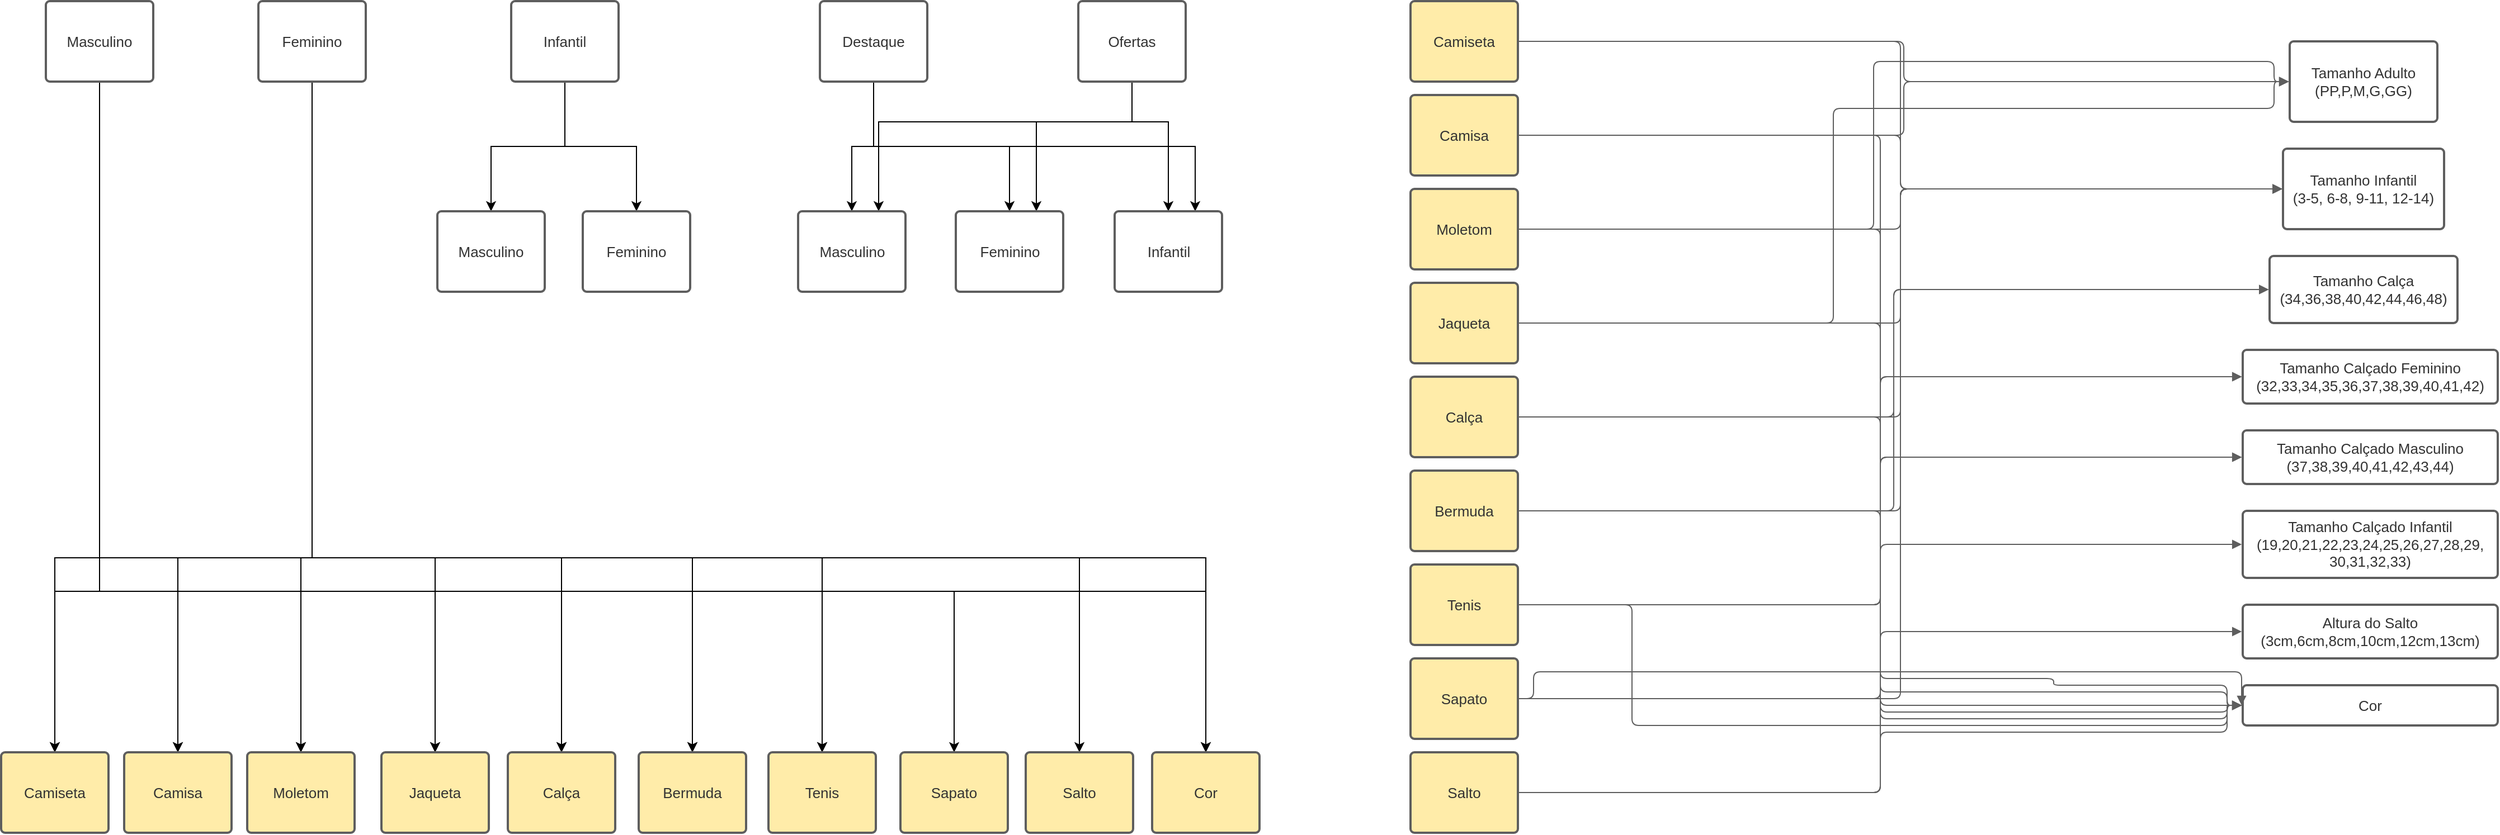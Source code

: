 <mxfile version="13.10.1" type="device"><diagram id="aPd0s0pbD-LEJpJH5wyQ" name="Page-1"><mxGraphModel dx="2031" dy="969" grid="1" gridSize="10" guides="1" tooltips="1" connect="1" arrows="1" fold="1" page="1" pageScale="1" pageWidth="1169" pageHeight="827" math="0" shadow="0"><root><mxCell id="0"/><mxCell id="1" parent="0"/><UserObject label="Camiseta" lucidchartObjectId="vnOOWRMAFHHv" id="ThAMvW3omCcOfewxrT6P-1"><mxCell style="html=1;overflow=block;whiteSpace=wrap;;whiteSpace=wrap;fontSize=13;fontColor=#333333;spacing=7;strokeColor=#5e5e5e;strokeOpacity=100;fillOpacity=100;rounded=1;absoluteArcSize=1;arcSize=7;fillColor=#ffeca9;strokeWidth=2;" parent="1" vertex="1" zOrder="6"><mxGeometry x="1280" y="42" width="96" height="72" as="geometry"/></mxCell></UserObject><UserObject label="Camisa" lucidchartObjectId="znOOj.I5nyaX" id="ThAMvW3omCcOfewxrT6P-2"><mxCell style="html=1;overflow=block;whiteSpace=wrap;;whiteSpace=wrap;fontSize=13;fontColor=#333333;spacing=7;strokeColor=#5e5e5e;strokeOpacity=100;fillOpacity=100;rounded=1;absoluteArcSize=1;arcSize=7;fillColor=#ffeca9;strokeWidth=2;" parent="1" vertex="1" zOrder="7"><mxGeometry x="1280" y="126" width="96" height="72" as="geometry"/></mxCell></UserObject><UserObject label="Moletom" lucidchartObjectId="CnOOUDaOn0yH" id="ThAMvW3omCcOfewxrT6P-3"><mxCell style="html=1;overflow=block;whiteSpace=wrap;;whiteSpace=wrap;fontSize=13;fontColor=#333333;spacing=7;strokeColor=#5e5e5e;strokeOpacity=100;fillOpacity=100;rounded=1;absoluteArcSize=1;arcSize=7;fillColor=#ffeca9;strokeWidth=2;" parent="1" vertex="1" zOrder="8"><mxGeometry x="1280" y="210" width="96" height="72" as="geometry"/></mxCell></UserObject><UserObject label="Jaqueta" lucidchartObjectId="FnOOk~KNm5R-" id="ThAMvW3omCcOfewxrT6P-4"><mxCell style="html=1;overflow=block;whiteSpace=wrap;;whiteSpace=wrap;fontSize=13;fontColor=#333333;spacing=7;strokeColor=#5e5e5e;strokeOpacity=100;fillOpacity=100;rounded=1;absoluteArcSize=1;arcSize=7;fillColor=#ffeca9;strokeWidth=2;" parent="1" vertex="1" zOrder="9"><mxGeometry x="1280" y="294" width="96" height="72" as="geometry"/></mxCell></UserObject><UserObject label="Calça" lucidchartObjectId="PnOO2V_J0vjV" id="ThAMvW3omCcOfewxrT6P-5"><mxCell style="html=1;overflow=block;whiteSpace=wrap;;whiteSpace=wrap;fontSize=13;fontColor=#333333;spacing=7;strokeColor=#5e5e5e;strokeOpacity=100;fillOpacity=100;rounded=1;absoluteArcSize=1;arcSize=7;fillColor=#ffeca9;strokeWidth=2;" parent="1" vertex="1" zOrder="10"><mxGeometry x="1280" y="378" width="96" height="72" as="geometry"/></mxCell></UserObject><UserObject label="Bermuda" lucidchartObjectId="GoOOrgoa3xPB" id="ThAMvW3omCcOfewxrT6P-6"><mxCell style="html=1;overflow=block;whiteSpace=wrap;;whiteSpace=wrap;fontSize=13;fontColor=#333333;spacing=7;strokeColor=#5e5e5e;strokeOpacity=100;fillOpacity=100;rounded=1;absoluteArcSize=1;arcSize=7;fillColor=#ffeca9;strokeWidth=2;" parent="1" vertex="1" zOrder="11"><mxGeometry x="1280" y="462" width="96" height="72" as="geometry"/></mxCell></UserObject><UserObject label="Tenis" lucidchartObjectId="PoOO1QkT9Q5j" id="ThAMvW3omCcOfewxrT6P-7"><mxCell style="html=1;overflow=block;whiteSpace=wrap;;whiteSpace=wrap;fontSize=13;fontColor=#333333;spacing=7;strokeColor=#5e5e5e;strokeOpacity=100;fillOpacity=100;rounded=1;absoluteArcSize=1;arcSize=7;fillColor=#ffeca9;strokeWidth=2;" parent="1" vertex="1" zOrder="12"><mxGeometry x="1280" y="546" width="96" height="72" as="geometry"/></mxCell></UserObject><UserObject label="Sapato" lucidchartObjectId="rpOOF~5T9Qzr" id="ThAMvW3omCcOfewxrT6P-8"><mxCell style="html=1;overflow=block;whiteSpace=wrap;;whiteSpace=wrap;fontSize=13;fontColor=#333333;spacing=7;strokeColor=#5e5e5e;strokeOpacity=100;fillOpacity=100;rounded=1;absoluteArcSize=1;arcSize=7;fillColor=#ffeca9;strokeWidth=2;" parent="1" vertex="1" zOrder="13"><mxGeometry x="1280" y="630" width="96" height="72" as="geometry"/></mxCell></UserObject><UserObject label="Salto" lucidchartObjectId="FpOOz6NBJRVM" id="ThAMvW3omCcOfewxrT6P-9"><mxCell style="html=1;overflow=block;whiteSpace=wrap;;whiteSpace=wrap;fontSize=13;fontColor=#333333;spacing=7;strokeColor=#5e5e5e;strokeOpacity=100;fillOpacity=100;rounded=1;absoluteArcSize=1;arcSize=7;fillColor=#ffeca9;strokeWidth=2;" parent="1" vertex="1" zOrder="14"><mxGeometry x="1280" y="714" width="96" height="72" as="geometry"/></mxCell></UserObject><UserObject label="Tamanho Adulto (PP,P,M,G,GG)" lucidchartObjectId="WEOOyjZ729Io" id="ThAMvW3omCcOfewxrT6P-10"><mxCell style="html=1;overflow=block;whiteSpace=wrap;;whiteSpace=wrap;fontSize=13;fontColor=#333333;spacing=7;strokeColor=#5e5e5e;strokeOpacity=100;rounded=1;absoluteArcSize=1;arcSize=7;strokeWidth=2;" parent="1" vertex="1" zOrder="15"><mxGeometry x="2066" y="78" width="132" height="72" as="geometry"/></mxCell></UserObject><UserObject label="Tamanho Infantil&#10;(3-5, 6-8, 9-11, 12-14)" lucidchartObjectId="tIOOwlIJLDnt" id="ThAMvW3omCcOfewxrT6P-11"><mxCell style="html=1;overflow=block;whiteSpace=wrap;;whiteSpace=wrap;fontSize=13;fontColor=#333333;spacing=7;strokeColor=#5e5e5e;strokeOpacity=100;rounded=1;absoluteArcSize=1;arcSize=7;strokeWidth=2;" parent="1" vertex="1" zOrder="17"><mxGeometry x="2060" y="174" width="144" height="72" as="geometry"/></mxCell></UserObject><UserObject label="Tamanho Calça (34,36,38,40,42,44,46,48)" lucidchartObjectId="-NOOK~kqY9mr" id="ThAMvW3omCcOfewxrT6P-12"><mxCell style="html=1;overflow=block;whiteSpace=wrap;;whiteSpace=wrap;fontSize=13;fontColor=#333333;spacing=7;strokeColor=#5e5e5e;strokeOpacity=100;rounded=1;absoluteArcSize=1;arcSize=7;strokeWidth=2;" parent="1" vertex="1" zOrder="18"><mxGeometry x="2048" y="270" width="168" height="60" as="geometry"/></mxCell></UserObject><UserObject label="Tamanho Calçado Feminino&#10;(32,33,34,35,36,37,38,39,40,41,42)" lucidchartObjectId="~ROOpGPLMFbb" id="ThAMvW3omCcOfewxrT6P-13"><mxCell style="html=1;overflow=block;whiteSpace=wrap;;whiteSpace=wrap;fontSize=13;fontColor=#333333;spacing=7;strokeColor=#5e5e5e;strokeOpacity=100;rounded=1;absoluteArcSize=1;arcSize=7;strokeWidth=2;" parent="1" vertex="1" zOrder="20"><mxGeometry x="2024" y="354" width="228" height="48" as="geometry"/></mxCell></UserObject><UserObject label="Tamanho Calçado Masculino&#10;(37,38,39,40,41,42,43,44)" lucidchartObjectId="bTOOTwWrP6R4" id="ThAMvW3omCcOfewxrT6P-14"><mxCell style="html=1;overflow=block;whiteSpace=wrap;;whiteSpace=wrap;fontSize=13;fontColor=#333333;spacing=7;strokeColor=#5e5e5e;strokeOpacity=100;rounded=1;absoluteArcSize=1;arcSize=7;strokeWidth=2;" parent="1" vertex="1" zOrder="21"><mxGeometry x="2024" y="426" width="228" height="48" as="geometry"/></mxCell></UserObject><UserObject label="Tamanho Calçado Infantil&#10;(19,20,21,22,23,24,25,26,27,28,29,&#10;30,31,32,33)" lucidchartObjectId="IXOOFa3FJ5wd" id="ThAMvW3omCcOfewxrT6P-15"><mxCell style="html=1;overflow=block;whiteSpace=wrap;;whiteSpace=wrap;fontSize=13;fontColor=#333333;spacing=7;strokeColor=#5e5e5e;strokeOpacity=100;rounded=1;absoluteArcSize=1;arcSize=7;strokeWidth=2;" parent="1" vertex="1" zOrder="22"><mxGeometry x="2024" y="498" width="228" height="60" as="geometry"/></mxCell></UserObject><UserObject label="Altura do Salto&#10;(3cm,6cm,8cm,10cm,12cm,13cm)" lucidchartObjectId="g1OOXADljtiI" id="ThAMvW3omCcOfewxrT6P-16"><mxCell style="html=1;overflow=block;whiteSpace=wrap;;whiteSpace=wrap;fontSize=13;fontColor=#333333;spacing=7;strokeColor=#5e5e5e;strokeOpacity=100;rounded=1;absoluteArcSize=1;arcSize=7;strokeWidth=2;" parent="1" vertex="1" zOrder="23"><mxGeometry x="2024" y="582" width="228" height="48" as="geometry"/></mxCell></UserObject><UserObject label="Cor" lucidchartObjectId="v4OOZXLnPX3z" id="ThAMvW3omCcOfewxrT6P-17"><mxCell style="html=1;overflow=block;whiteSpace=wrap;;whiteSpace=wrap;fontSize=13;fontColor=#333333;spacing=7;strokeColor=#5e5e5e;strokeOpacity=100;rounded=1;absoluteArcSize=1;arcSize=7;strokeWidth=2;" parent="1" vertex="1" zOrder="25"><mxGeometry x="2024" y="654" width="228" height="36" as="geometry"/></mxCell></UserObject><UserObject label="" lucidchartObjectId="N5OOvyEv0bcO" id="ThAMvW3omCcOfewxrT6P-18"><mxCell style="html=1;jettySize=18;whiteSpace=wrap;fontSize=11;strokeColor=#5E5E5E;rounded=1;arcSize=12;edgeStyle=orthogonalEdgeStyle;startArrow=none;;endArrow=block;endFill=1;;exitX=1.009;exitY=0.5;exitPerimeter=0;entryX=-0.007;entryY=0.5;entryPerimeter=0;" parent="1" source="ThAMvW3omCcOfewxrT6P-1" target="ThAMvW3omCcOfewxrT6P-10" edge="1"><mxGeometry width="100" height="100" relative="1" as="geometry"><Array as="points"/></mxGeometry></mxCell></UserObject><UserObject label="" lucidchartObjectId="T5OO.whwncGO" id="ThAMvW3omCcOfewxrT6P-19"><mxCell style="html=1;jettySize=18;whiteSpace=wrap;fontSize=11;strokeColor=#5E5E5E;rounded=1;arcSize=12;edgeStyle=orthogonalEdgeStyle;startArrow=none;;endArrow=block;endFill=1;;exitX=1.009;exitY=0.5;exitPerimeter=0;entryX=-0.007;entryY=0.5;entryPerimeter=0;" parent="1" source="ThAMvW3omCcOfewxrT6P-2" target="ThAMvW3omCcOfewxrT6P-10" edge="1"><mxGeometry width="100" height="100" relative="1" as="geometry"><Array as="points"/></mxGeometry></mxCell></UserObject><UserObject label="" lucidchartObjectId="Y5OOFBO9u9ka" id="ThAMvW3omCcOfewxrT6P-20"><mxCell style="html=1;jettySize=18;whiteSpace=wrap;fontSize=11;strokeColor=#5E5E5E;rounded=1;arcSize=12;edgeStyle=orthogonalEdgeStyle;startArrow=none;;endArrow=block;endFill=1;;exitX=1.009;exitY=0.5;exitPerimeter=0;entryX=-0.007;entryY=0.5;entryPerimeter=0;" parent="1" source="ThAMvW3omCcOfewxrT6P-3" target="ThAMvW3omCcOfewxrT6P-10" edge="1"><mxGeometry width="100" height="100" relative="1" as="geometry"><Array as="points"><mxPoint x="1694" y="246"/><mxPoint x="1694" y="96"/><mxPoint x="2052" y="96"/><mxPoint x="2052" y="114"/></Array></mxGeometry></mxCell></UserObject><UserObject label="" lucidchartObjectId="95OOk6ogrxSK" id="ThAMvW3omCcOfewxrT6P-21"><mxCell style="html=1;jettySize=18;whiteSpace=wrap;fontSize=11;strokeColor=#5E5E5E;rounded=1;arcSize=12;edgeStyle=orthogonalEdgeStyle;startArrow=none;;endArrow=block;endFill=1;;exitX=1.009;exitY=0.5;exitPerimeter=0;entryX=-0.007;entryY=0.5;entryPerimeter=0;" parent="1" source="ThAMvW3omCcOfewxrT6P-4" target="ThAMvW3omCcOfewxrT6P-10" edge="1"><mxGeometry width="100" height="100" relative="1" as="geometry"><Array as="points"><mxPoint x="1658" y="330"/><mxPoint x="1658" y="138"/><mxPoint x="2052" y="138"/><mxPoint x="2052" y="114"/></Array></mxGeometry></mxCell></UserObject><UserObject label="" lucidchartObjectId="A6OOe9CPP8~3" id="ThAMvW3omCcOfewxrT6P-22"><mxCell style="html=1;jettySize=18;whiteSpace=wrap;fontSize=11;strokeColor=#5E5E5E;rounded=1;arcSize=12;edgeStyle=orthogonalEdgeStyle;startArrow=none;;endArrow=block;endFill=1;;exitX=1.009;exitY=0.5;exitPerimeter=0;entryX=-0.006;entryY=0.5;entryPerimeter=0;" parent="1" source="ThAMvW3omCcOfewxrT6P-1" target="ThAMvW3omCcOfewxrT6P-11" edge="1"><mxGeometry width="100" height="100" relative="1" as="geometry"><Array as="points"/></mxGeometry></mxCell></UserObject><UserObject label="" lucidchartObjectId="D6OO_W_BnP7X" id="ThAMvW3omCcOfewxrT6P-23"><mxCell style="html=1;jettySize=18;whiteSpace=wrap;fontSize=11;strokeColor=#5E5E5E;rounded=1;arcSize=12;edgeStyle=orthogonalEdgeStyle;startArrow=none;;endArrow=block;endFill=1;;exitX=1.009;exitY=0.5;exitPerimeter=0;entryX=-0.006;entryY=0.5;entryPerimeter=0;" parent="1" source="ThAMvW3omCcOfewxrT6P-2" target="ThAMvW3omCcOfewxrT6P-11" edge="1"><mxGeometry width="100" height="100" relative="1" as="geometry"><Array as="points"/></mxGeometry></mxCell></UserObject><UserObject label="" lucidchartObjectId="I6OOX-DZM5it" id="ThAMvW3omCcOfewxrT6P-24"><mxCell style="html=1;jettySize=18;whiteSpace=wrap;fontSize=11;strokeColor=#5E5E5E;rounded=1;arcSize=12;edgeStyle=orthogonalEdgeStyle;startArrow=none;;endArrow=block;endFill=1;;exitX=1.009;exitY=0.5;exitPerimeter=0;entryX=-0.006;entryY=0.5;entryPerimeter=0;" parent="1" source="ThAMvW3omCcOfewxrT6P-3" target="ThAMvW3omCcOfewxrT6P-11" edge="1"><mxGeometry width="100" height="100" relative="1" as="geometry"><Array as="points"/></mxGeometry></mxCell></UserObject><UserObject label="" lucidchartObjectId="M6OOnuoNTnMI" id="ThAMvW3omCcOfewxrT6P-25"><mxCell style="html=1;jettySize=18;whiteSpace=wrap;fontSize=11;strokeColor=#5E5E5E;rounded=1;arcSize=12;edgeStyle=orthogonalEdgeStyle;startArrow=none;;endArrow=block;endFill=1;;exitX=1.009;exitY=0.5;exitPerimeter=0;entryX=-0.006;entryY=0.5;entryPerimeter=0;" parent="1" source="ThAMvW3omCcOfewxrT6P-4" target="ThAMvW3omCcOfewxrT6P-11" edge="1"><mxGeometry width="100" height="100" relative="1" as="geometry"><Array as="points"/></mxGeometry></mxCell></UserObject><UserObject label="" lucidchartObjectId="26OOjp0FjNqs" id="ThAMvW3omCcOfewxrT6P-26"><mxCell style="html=1;jettySize=18;whiteSpace=wrap;fontSize=11;strokeColor=#5E5E5E;rounded=1;arcSize=12;edgeStyle=orthogonalEdgeStyle;startArrow=none;;endArrow=block;endFill=1;;exitX=1.009;exitY=0.5;exitPerimeter=0;entryX=-0.005;entryY=0.5;entryPerimeter=0;" parent="1" source="ThAMvW3omCcOfewxrT6P-5" target="ThAMvW3omCcOfewxrT6P-12" edge="1"><mxGeometry width="100" height="100" relative="1" as="geometry"><Array as="points"/></mxGeometry></mxCell></UserObject><UserObject label="" lucidchartObjectId="96OODOSRsvCA" id="ThAMvW3omCcOfewxrT6P-27"><mxCell style="html=1;jettySize=18;whiteSpace=wrap;fontSize=11;strokeColor=#5E5E5E;rounded=1;arcSize=12;edgeStyle=orthogonalEdgeStyle;startArrow=none;;endArrow=block;endFill=1;;exitX=1.009;exitY=0.5;exitPerimeter=0;entryX=-0.006;entryY=0.5;entryPerimeter=0;" parent="1" source="ThAMvW3omCcOfewxrT6P-5" target="ThAMvW3omCcOfewxrT6P-11" edge="1"><mxGeometry width="100" height="100" relative="1" as="geometry"><Array as="points"/></mxGeometry></mxCell></UserObject><UserObject label="" lucidchartObjectId="V8OOXIOOtXbl" id="ThAMvW3omCcOfewxrT6P-28"><mxCell style="html=1;jettySize=18;whiteSpace=wrap;fontSize=11;strokeColor=#5E5E5E;rounded=1;arcSize=12;edgeStyle=orthogonalEdgeStyle;startArrow=none;;endArrow=block;endFill=1;;exitX=1.009;exitY=0.5;exitPerimeter=0;entryX=-0.005;entryY=0.5;entryPerimeter=0;" parent="1" source="ThAMvW3omCcOfewxrT6P-6" target="ThAMvW3omCcOfewxrT6P-12" edge="1"><mxGeometry width="100" height="100" relative="1" as="geometry"><Array as="points"/></mxGeometry></mxCell></UserObject><UserObject label="" lucidchartObjectId="Z8OO52cIJqD." id="ThAMvW3omCcOfewxrT6P-29"><mxCell style="html=1;jettySize=18;whiteSpace=wrap;fontSize=11;strokeColor=#5E5E5E;rounded=1;arcSize=12;edgeStyle=orthogonalEdgeStyle;startArrow=none;;endArrow=block;endFill=1;;exitX=1.009;exitY=0.5;exitPerimeter=0;entryX=-0.006;entryY=0.5;entryPerimeter=0;" parent="1" source="ThAMvW3omCcOfewxrT6P-6" target="ThAMvW3omCcOfewxrT6P-11" edge="1"><mxGeometry width="100" height="100" relative="1" as="geometry"><Array as="points"/></mxGeometry></mxCell></UserObject><UserObject label="" lucidchartObjectId="~8OOHHRdXkHA" id="ThAMvW3omCcOfewxrT6P-30"><mxCell style="html=1;jettySize=18;whiteSpace=wrap;fontSize=11;strokeColor=#5E5E5E;rounded=1;arcSize=12;edgeStyle=orthogonalEdgeStyle;startArrow=none;;endArrow=block;endFill=1;;exitX=1.009;exitY=0.5;exitPerimeter=0;entryX=-0.004;entryY=0.5;entryPerimeter=0;" parent="1" source="ThAMvW3omCcOfewxrT6P-7" target="ThAMvW3omCcOfewxrT6P-13" edge="1"><mxGeometry width="100" height="100" relative="1" as="geometry"><Array as="points"/></mxGeometry></mxCell></UserObject><UserObject label="" lucidchartObjectId="c9OOffVB0R~5" id="ThAMvW3omCcOfewxrT6P-31"><mxCell style="html=1;jettySize=18;whiteSpace=wrap;fontSize=11;strokeColor=#5E5E5E;rounded=1;arcSize=12;edgeStyle=orthogonalEdgeStyle;startArrow=none;;endArrow=block;endFill=1;;exitX=1.009;exitY=0.5;exitPerimeter=0;entryX=-0.004;entryY=0.5;entryPerimeter=0;" parent="1" source="ThAMvW3omCcOfewxrT6P-7" target="ThAMvW3omCcOfewxrT6P-14" edge="1"><mxGeometry width="100" height="100" relative="1" as="geometry"><Array as="points"/></mxGeometry></mxCell></UserObject><UserObject label="" lucidchartObjectId="89OOWIkfb0pI" id="ThAMvW3omCcOfewxrT6P-32"><mxCell style="html=1;jettySize=18;whiteSpace=wrap;fontSize=11;strokeColor=#5E5E5E;rounded=1;arcSize=12;edgeStyle=orthogonalEdgeStyle;startArrow=none;;endArrow=block;endFill=1;;exitX=1.009;exitY=0.5;exitPerimeter=0;entryX=-0.004;entryY=0.5;entryPerimeter=0;" parent="1" source="ThAMvW3omCcOfewxrT6P-7" target="ThAMvW3omCcOfewxrT6P-15" edge="1"><mxGeometry width="100" height="100" relative="1" as="geometry"><Array as="points"/></mxGeometry></mxCell></UserObject><UserObject label="" lucidchartObjectId="U-OORZkqVns1" id="ThAMvW3omCcOfewxrT6P-33"><mxCell style="html=1;jettySize=18;whiteSpace=wrap;fontSize=11;strokeColor=#5E5E5E;rounded=1;arcSize=12;edgeStyle=orthogonalEdgeStyle;startArrow=none;;endArrow=block;endFill=1;;exitX=1.009;exitY=0.5;exitPerimeter=0;entryX=-0.004;entryY=0.5;entryPerimeter=0;" parent="1" source="ThAMvW3omCcOfewxrT6P-8" target="ThAMvW3omCcOfewxrT6P-14" edge="1"><mxGeometry width="100" height="100" relative="1" as="geometry"><Array as="points"/></mxGeometry></mxCell></UserObject><UserObject label="" lucidchartObjectId="3-OOUxzR~Cob" id="ThAMvW3omCcOfewxrT6P-34"><mxCell style="html=1;jettySize=18;whiteSpace=wrap;fontSize=11;strokeColor=#5E5E5E;rounded=1;arcSize=12;edgeStyle=orthogonalEdgeStyle;startArrow=none;;endArrow=block;endFill=1;;exitX=1.009;exitY=0.5;exitPerimeter=0;entryX=-0.006;entryY=0.5;entryPerimeter=0;" parent="1" source="ThAMvW3omCcOfewxrT6P-8" target="ThAMvW3omCcOfewxrT6P-11" edge="1"><mxGeometry width="100" height="100" relative="1" as="geometry"><Array as="points"/></mxGeometry></mxCell></UserObject><UserObject label="" lucidchartObjectId="g_OORfMof~o_" id="ThAMvW3omCcOfewxrT6P-35"><mxCell style="html=1;jettySize=18;whiteSpace=wrap;fontSize=11;strokeColor=#5E5E5E;rounded=1;arcSize=12;edgeStyle=orthogonalEdgeStyle;startArrow=none;;endArrow=block;endFill=1;;exitX=1.009;exitY=0.5;exitPerimeter=0;entryX=-0.004;entryY=0.5;entryPerimeter=0;" parent="1" source="ThAMvW3omCcOfewxrT6P-9" target="ThAMvW3omCcOfewxrT6P-16" edge="1"><mxGeometry width="100" height="100" relative="1" as="geometry"><Array as="points"/></mxGeometry></mxCell></UserObject><UserObject label="" lucidchartObjectId="m_OOOoQX~2mu" id="ThAMvW3omCcOfewxrT6P-36"><mxCell style="html=1;jettySize=18;whiteSpace=wrap;fontSize=11;strokeColor=#5E5E5E;rounded=1;arcSize=12;edgeStyle=orthogonalEdgeStyle;startArrow=none;;endArrow=block;endFill=1;;exitX=1.009;exitY=0.5;exitPerimeter=0;entryX=-0.004;entryY=0.5;entryPerimeter=0;" parent="1" source="ThAMvW3omCcOfewxrT6P-9" target="ThAMvW3omCcOfewxrT6P-13" edge="1"><mxGeometry width="100" height="100" relative="1" as="geometry"><Array as="points"/></mxGeometry></mxCell></UserObject><UserObject label="" lucidchartObjectId="x_OOO1QnkUkK" id="ThAMvW3omCcOfewxrT6P-37"><mxCell style="html=1;jettySize=18;whiteSpace=wrap;fontSize=11;strokeColor=#5E5E5E;rounded=1;arcSize=12;edgeStyle=orthogonalEdgeStyle;startArrow=none;;endArrow=block;endFill=1;;exitX=1.009;exitY=0.5;exitPerimeter=0;entryX=-0.004;entryY=0.5;entryPerimeter=0;" parent="1" source="ThAMvW3omCcOfewxrT6P-2" target="ThAMvW3omCcOfewxrT6P-17" edge="1"><mxGeometry width="100" height="100" relative="1" as="geometry"><Array as="points"><mxPoint x="1700" y="162"/><mxPoint x="1700" y="678"/><mxPoint x="2010" y="678"/><mxPoint x="2010" y="672"/></Array></mxGeometry></mxCell></UserObject><UserObject label="" lucidchartObjectId="B_OO2Cc1P6k~" id="ThAMvW3omCcOfewxrT6P-38"><mxCell style="html=1;jettySize=18;whiteSpace=wrap;fontSize=11;strokeColor=#5E5E5E;rounded=1;arcSize=12;edgeStyle=orthogonalEdgeStyle;startArrow=none;;endArrow=block;endFill=1;;exitX=1.009;exitY=0.5;exitPerimeter=0;entryX=-0.004;entryY=0.5;entryPerimeter=0;" parent="1" source="ThAMvW3omCcOfewxrT6P-3" target="ThAMvW3omCcOfewxrT6P-17" edge="1"><mxGeometry width="100" height="100" relative="1" as="geometry"><Array as="points"/></mxGeometry></mxCell></UserObject><UserObject label="" lucidchartObjectId="F_OOXEv5QQFN" id="ThAMvW3omCcOfewxrT6P-39"><mxCell style="html=1;jettySize=18;whiteSpace=wrap;fontSize=11;strokeColor=#5E5E5E;rounded=1;arcSize=12;edgeStyle=orthogonalEdgeStyle;startArrow=none;;endArrow=block;endFill=1;;exitX=1.009;exitY=0.5;exitPerimeter=0;entryX=-0.004;entryY=0.5;entryPerimeter=0;" parent="1" source="ThAMvW3omCcOfewxrT6P-4" target="ThAMvW3omCcOfewxrT6P-17" edge="1"><mxGeometry width="100" height="100" relative="1" as="geometry"><Array as="points"><mxPoint x="1700" y="330"/><mxPoint x="1700" y="660"/><mxPoint x="2010" y="660"/><mxPoint x="2010" y="672"/></Array></mxGeometry></mxCell></UserObject><UserObject label="" lucidchartObjectId="I_OO3w.zLojY" id="ThAMvW3omCcOfewxrT6P-40"><mxCell style="html=1;jettySize=18;whiteSpace=wrap;fontSize=11;strokeColor=#5E5E5E;rounded=1;arcSize=12;edgeStyle=orthogonalEdgeStyle;startArrow=none;;endArrow=block;endFill=1;;exitX=1.009;exitY=0.5;exitPerimeter=0;entryX=-0.004;entryY=0.5;entryPerimeter=0;" parent="1" source="ThAMvW3omCcOfewxrT6P-5" target="ThAMvW3omCcOfewxrT6P-17" edge="1"><mxGeometry width="100" height="100" relative="1" as="geometry"><Array as="points"><mxPoint x="1700" y="414"/><mxPoint x="1700" y="648"/><mxPoint x="1855" y="648"/><mxPoint x="1855" y="654"/><mxPoint x="2010" y="654"/><mxPoint x="2010" y="672"/></Array></mxGeometry></mxCell></UserObject><UserObject label="" lucidchartObjectId="M_OOwxw0cEQr" id="ThAMvW3omCcOfewxrT6P-41"><mxCell style="html=1;jettySize=18;whiteSpace=wrap;fontSize=11;strokeColor=#5E5E5E;rounded=1;arcSize=12;edgeStyle=orthogonalEdgeStyle;startArrow=none;;endArrow=block;endFill=1;;exitX=1.009;exitY=0.5;exitPerimeter=0;entryX=-0.004;entryY=0.5;entryPerimeter=0;" parent="1" source="ThAMvW3omCcOfewxrT6P-6" target="ThAMvW3omCcOfewxrT6P-17" edge="1"><mxGeometry width="100" height="100" relative="1" as="geometry"><Array as="points"><mxPoint x="1700" y="498"/><mxPoint x="1700" y="684"/><mxPoint x="2010" y="684"/><mxPoint x="2010" y="672"/></Array></mxGeometry></mxCell></UserObject><UserObject label="" lucidchartObjectId="P_OOlagMI6hh" id="ThAMvW3omCcOfewxrT6P-42"><mxCell style="html=1;jettySize=18;whiteSpace=wrap;fontSize=11;strokeColor=#5E5E5E;rounded=1;arcSize=12;edgeStyle=orthogonalEdgeStyle;startArrow=none;;endArrow=block;endFill=1;;exitX=1.009;exitY=0.5;exitPerimeter=0;entryX=-0.004;entryY=0.5;entryPerimeter=0;" parent="1" source="ThAMvW3omCcOfewxrT6P-7" target="ThAMvW3omCcOfewxrT6P-17" edge="1"><mxGeometry width="100" height="100" relative="1" as="geometry"><Array as="points"><mxPoint x="1478" y="582"/><mxPoint x="1478" y="690"/><mxPoint x="2010" y="690"/><mxPoint x="2010" y="672"/></Array></mxGeometry></mxCell></UserObject><UserObject label="" lucidchartObjectId="X_OOAMFADUBS" id="ThAMvW3omCcOfewxrT6P-43"><mxCell style="html=1;jettySize=18;whiteSpace=wrap;fontSize=11;strokeColor=#5E5E5E;rounded=1;arcSize=12;edgeStyle=orthogonalEdgeStyle;startArrow=none;;endArrow=block;endFill=1;;exitX=1.009;exitY=0.5;exitPerimeter=0;" parent="1" source="ThAMvW3omCcOfewxrT6P-8" edge="1"><mxGeometry width="100" height="100" relative="1" as="geometry"><Array as="points"><mxPoint x="1390" y="666"/><mxPoint x="1390" y="642"/><mxPoint x="2023" y="642"/></Array><mxPoint x="2023" y="672" as="targetPoint"/></mxGeometry></mxCell></UserObject><UserObject label="" lucidchartObjectId="6_OOd8e~2OGM" id="ThAMvW3omCcOfewxrT6P-44"><mxCell style="html=1;jettySize=18;whiteSpace=wrap;fontSize=11;strokeColor=#5E5E5E;rounded=1;arcSize=12;edgeStyle=orthogonalEdgeStyle;startArrow=none;;endArrow=block;endFill=1;;exitX=1.009;exitY=0.5;exitPerimeter=0;entryX=-0.004;entryY=0.5;entryPerimeter=0;" parent="1" source="ThAMvW3omCcOfewxrT6P-9" target="ThAMvW3omCcOfewxrT6P-17" edge="1"><mxGeometry width="100" height="100" relative="1" as="geometry"><Array as="points"><mxPoint x="1700" y="750"/><mxPoint x="1700" y="696"/><mxPoint x="2010" y="696"/><mxPoint x="2010" y="672"/></Array></mxGeometry></mxCell></UserObject><mxCell id="ThAMvW3omCcOfewxrT6P-93" style="edgeStyle=orthogonalEdgeStyle;rounded=0;orthogonalLoop=1;jettySize=auto;html=1;exitX=0.5;exitY=1;exitDx=0;exitDy=0;entryX=0.5;entryY=0;entryDx=0;entryDy=0;" parent="1" source="ThAMvW3omCcOfewxrT6P-45" target="ThAMvW3omCcOfewxrT6P-51" edge="1"><mxGeometry relative="1" as="geometry"><Array as="points"><mxPoint x="108" y="570"/><mxPoint x="178" y="570"/></Array></mxGeometry></mxCell><mxCell id="ThAMvW3omCcOfewxrT6P-94" style="edgeStyle=orthogonalEdgeStyle;rounded=0;orthogonalLoop=1;jettySize=auto;html=1;exitX=0.5;exitY=1;exitDx=0;exitDy=0;entryX=0.5;entryY=0;entryDx=0;entryDy=0;" parent="1" source="ThAMvW3omCcOfewxrT6P-45" target="ThAMvW3omCcOfewxrT6P-52" edge="1"><mxGeometry relative="1" as="geometry"><Array as="points"><mxPoint x="108" y="570"/><mxPoint x="288" y="570"/></Array></mxGeometry></mxCell><mxCell id="ThAMvW3omCcOfewxrT6P-95" style="edgeStyle=orthogonalEdgeStyle;rounded=0;orthogonalLoop=1;jettySize=auto;html=1;exitX=0.5;exitY=1;exitDx=0;exitDy=0;entryX=0.5;entryY=0;entryDx=0;entryDy=0;" parent="1" source="ThAMvW3omCcOfewxrT6P-45" target="ThAMvW3omCcOfewxrT6P-53" edge="1"><mxGeometry relative="1" as="geometry"><Array as="points"><mxPoint x="108" y="570"/><mxPoint x="408" y="570"/></Array></mxGeometry></mxCell><mxCell id="ThAMvW3omCcOfewxrT6P-96" style="edgeStyle=orthogonalEdgeStyle;rounded=0;orthogonalLoop=1;jettySize=auto;html=1;exitX=0.5;exitY=1;exitDx=0;exitDy=0;entryX=0.5;entryY=0;entryDx=0;entryDy=0;" parent="1" source="ThAMvW3omCcOfewxrT6P-45" target="ThAMvW3omCcOfewxrT6P-54" edge="1"><mxGeometry relative="1" as="geometry"><Array as="points"><mxPoint x="108" y="570"/><mxPoint x="521" y="570"/></Array></mxGeometry></mxCell><mxCell id="ThAMvW3omCcOfewxrT6P-97" style="edgeStyle=orthogonalEdgeStyle;rounded=0;orthogonalLoop=1;jettySize=auto;html=1;exitX=0.5;exitY=1;exitDx=0;exitDy=0;entryX=0.5;entryY=0;entryDx=0;entryDy=0;" parent="1" source="ThAMvW3omCcOfewxrT6P-45" target="ThAMvW3omCcOfewxrT6P-55" edge="1"><mxGeometry relative="1" as="geometry"><Array as="points"><mxPoint x="108" y="570"/><mxPoint x="638" y="570"/></Array></mxGeometry></mxCell><mxCell id="ThAMvW3omCcOfewxrT6P-98" style="edgeStyle=orthogonalEdgeStyle;rounded=0;orthogonalLoop=1;jettySize=auto;html=1;exitX=0.5;exitY=1;exitDx=0;exitDy=0;entryX=0.5;entryY=0;entryDx=0;entryDy=0;" parent="1" source="ThAMvW3omCcOfewxrT6P-45" target="ThAMvW3omCcOfewxrT6P-56" edge="1"><mxGeometry relative="1" as="geometry"><Array as="points"><mxPoint x="108" y="570"/><mxPoint x="754" y="570"/></Array></mxGeometry></mxCell><mxCell id="ThAMvW3omCcOfewxrT6P-99" style="edgeStyle=orthogonalEdgeStyle;rounded=0;orthogonalLoop=1;jettySize=auto;html=1;exitX=0.5;exitY=1;exitDx=0;exitDy=0;entryX=0.5;entryY=0;entryDx=0;entryDy=0;" parent="1" source="ThAMvW3omCcOfewxrT6P-45" target="ThAMvW3omCcOfewxrT6P-57" edge="1"><mxGeometry relative="1" as="geometry"><Array as="points"><mxPoint x="108" y="570"/><mxPoint x="872" y="570"/></Array></mxGeometry></mxCell><mxCell id="ThAMvW3omCcOfewxrT6P-100" style="edgeStyle=orthogonalEdgeStyle;rounded=0;orthogonalLoop=1;jettySize=auto;html=1;exitX=0.5;exitY=1;exitDx=0;exitDy=0;entryX=0.5;entryY=0;entryDx=0;entryDy=0;" parent="1" source="ThAMvW3omCcOfewxrT6P-45" target="ThAMvW3omCcOfewxrT6P-91" edge="1"><mxGeometry relative="1" as="geometry"><Array as="points"><mxPoint x="108" y="570"/><mxPoint x="1097" y="570"/></Array></mxGeometry></mxCell><mxCell id="ThAMvW3omCcOfewxrT6P-104" style="edgeStyle=orthogonalEdgeStyle;rounded=0;orthogonalLoop=1;jettySize=auto;html=1;exitX=0.5;exitY=1;exitDx=0;exitDy=0;entryX=0.5;entryY=0;entryDx=0;entryDy=0;" parent="1" source="ThAMvW3omCcOfewxrT6P-45" target="ThAMvW3omCcOfewxrT6P-50" edge="1"><mxGeometry relative="1" as="geometry"><Array as="points"><mxPoint x="108" y="570"/><mxPoint x="68" y="570"/></Array></mxGeometry></mxCell><UserObject label="Masculino" lucidchartObjectId="_lOOrJf6cy2h" id="ThAMvW3omCcOfewxrT6P-45"><mxCell style="html=1;overflow=block;whiteSpace=wrap;;whiteSpace=wrap;fontSize=13;fontColor=#333333;spacing=7;strokeColor=#5e5e5e;strokeOpacity=100;rounded=1;absoluteArcSize=1;arcSize=7;strokeWidth=2;" parent="1" vertex="1" zOrder="1"><mxGeometry x="60" y="42" width="96" height="72" as="geometry"/></mxCell></UserObject><mxCell id="ThAMvW3omCcOfewxrT6P-101" style="edgeStyle=orthogonalEdgeStyle;rounded=0;orthogonalLoop=1;jettySize=auto;html=1;exitX=0.5;exitY=1;exitDx=0;exitDy=0;entryX=0.5;entryY=0;entryDx=0;entryDy=0;" parent="1" source="ThAMvW3omCcOfewxrT6P-46" target="ThAMvW3omCcOfewxrT6P-50" edge="1"><mxGeometry relative="1" as="geometry"><Array as="points"><mxPoint x="298" y="540"/><mxPoint x="68" y="540"/></Array></mxGeometry></mxCell><mxCell id="ThAMvW3omCcOfewxrT6P-105" style="edgeStyle=orthogonalEdgeStyle;rounded=0;orthogonalLoop=1;jettySize=auto;html=1;exitX=0.5;exitY=1;exitDx=0;exitDy=0;entryX=0.5;entryY=0;entryDx=0;entryDy=0;" parent="1" source="ThAMvW3omCcOfewxrT6P-46" target="ThAMvW3omCcOfewxrT6P-51" edge="1"><mxGeometry relative="1" as="geometry"><Array as="points"><mxPoint x="298" y="540"/><mxPoint x="178" y="540"/></Array></mxGeometry></mxCell><mxCell id="ThAMvW3omCcOfewxrT6P-106" style="edgeStyle=orthogonalEdgeStyle;rounded=0;orthogonalLoop=1;jettySize=auto;html=1;exitX=0.5;exitY=1;exitDx=0;exitDy=0;entryX=0.5;entryY=0;entryDx=0;entryDy=0;" parent="1" source="ThAMvW3omCcOfewxrT6P-46" target="ThAMvW3omCcOfewxrT6P-52" edge="1"><mxGeometry relative="1" as="geometry"><Array as="points"><mxPoint x="298" y="540"/><mxPoint x="288" y="540"/></Array></mxGeometry></mxCell><mxCell id="ThAMvW3omCcOfewxrT6P-108" style="edgeStyle=orthogonalEdgeStyle;rounded=0;orthogonalLoop=1;jettySize=auto;html=1;exitX=0.5;exitY=1;exitDx=0;exitDy=0;entryX=0.5;entryY=0;entryDx=0;entryDy=0;" parent="1" source="ThAMvW3omCcOfewxrT6P-46" target="ThAMvW3omCcOfewxrT6P-53" edge="1"><mxGeometry relative="1" as="geometry"><Array as="points"><mxPoint x="298" y="540"/><mxPoint x="408" y="540"/></Array></mxGeometry></mxCell><mxCell id="ThAMvW3omCcOfewxrT6P-109" style="edgeStyle=orthogonalEdgeStyle;rounded=0;orthogonalLoop=1;jettySize=auto;html=1;exitX=0.5;exitY=1;exitDx=0;exitDy=0;entryX=0.5;entryY=0;entryDx=0;entryDy=0;" parent="1" source="ThAMvW3omCcOfewxrT6P-46" target="ThAMvW3omCcOfewxrT6P-54" edge="1"><mxGeometry relative="1" as="geometry"><Array as="points"><mxPoint x="298" y="540"/><mxPoint x="521" y="540"/></Array></mxGeometry></mxCell><mxCell id="ThAMvW3omCcOfewxrT6P-110" style="edgeStyle=orthogonalEdgeStyle;rounded=0;orthogonalLoop=1;jettySize=auto;html=1;exitX=0.5;exitY=1;exitDx=0;exitDy=0;entryX=0.5;entryY=0;entryDx=0;entryDy=0;" parent="1" source="ThAMvW3omCcOfewxrT6P-46" target="ThAMvW3omCcOfewxrT6P-55" edge="1"><mxGeometry relative="1" as="geometry"><Array as="points"><mxPoint x="298" y="540"/><mxPoint x="638" y="540"/></Array></mxGeometry></mxCell><mxCell id="ThAMvW3omCcOfewxrT6P-111" style="edgeStyle=orthogonalEdgeStyle;rounded=0;orthogonalLoop=1;jettySize=auto;html=1;exitX=0.5;exitY=1;exitDx=0;exitDy=0;entryX=0.5;entryY=0;entryDx=0;entryDy=0;" parent="1" source="ThAMvW3omCcOfewxrT6P-46" target="ThAMvW3omCcOfewxrT6P-56" edge="1"><mxGeometry relative="1" as="geometry"><Array as="points"><mxPoint x="298" y="540"/><mxPoint x="754" y="540"/></Array></mxGeometry></mxCell><mxCell id="ThAMvW3omCcOfewxrT6P-112" style="edgeStyle=orthogonalEdgeStyle;rounded=0;orthogonalLoop=1;jettySize=auto;html=1;exitX=0.5;exitY=1;exitDx=0;exitDy=0;entryX=0.5;entryY=0;entryDx=0;entryDy=0;" parent="1" source="ThAMvW3omCcOfewxrT6P-46" target="ThAMvW3omCcOfewxrT6P-58" edge="1"><mxGeometry relative="1" as="geometry"><Array as="points"><mxPoint x="298" y="540"/><mxPoint x="984" y="540"/></Array></mxGeometry></mxCell><mxCell id="ThAMvW3omCcOfewxrT6P-113" style="edgeStyle=orthogonalEdgeStyle;rounded=0;orthogonalLoop=1;jettySize=auto;html=1;exitX=0.5;exitY=1;exitDx=0;exitDy=0;entryX=0.5;entryY=0;entryDx=0;entryDy=0;" parent="1" source="ThAMvW3omCcOfewxrT6P-46" target="ThAMvW3omCcOfewxrT6P-91" edge="1"><mxGeometry relative="1" as="geometry"><Array as="points"><mxPoint x="298" y="540"/><mxPoint x="1097" y="540"/></Array></mxGeometry></mxCell><UserObject label="Feminino" lucidchartObjectId="amOOfb8I8R4-" id="ThAMvW3omCcOfewxrT6P-46"><mxCell style="html=1;overflow=block;whiteSpace=wrap;;whiteSpace=wrap;fontSize=13;fontColor=#333333;spacing=7;strokeColor=#5e5e5e;strokeOpacity=100;rounded=1;absoluteArcSize=1;arcSize=7;strokeWidth=2;" parent="1" vertex="1" zOrder="2"><mxGeometry x="250" y="42" width="96" height="72" as="geometry"/></mxCell></UserObject><mxCell id="ThAMvW3omCcOfewxrT6P-89" style="edgeStyle=orthogonalEdgeStyle;rounded=0;orthogonalLoop=1;jettySize=auto;html=1;exitX=0.5;exitY=1;exitDx=0;exitDy=0;" parent="1" source="ThAMvW3omCcOfewxrT6P-47" target="ThAMvW3omCcOfewxrT6P-75" edge="1"><mxGeometry relative="1" as="geometry"/></mxCell><mxCell id="ThAMvW3omCcOfewxrT6P-90" style="edgeStyle=orthogonalEdgeStyle;rounded=0;orthogonalLoop=1;jettySize=auto;html=1;exitX=0.5;exitY=1;exitDx=0;exitDy=0;" parent="1" source="ThAMvW3omCcOfewxrT6P-47" target="ThAMvW3omCcOfewxrT6P-76" edge="1"><mxGeometry relative="1" as="geometry"/></mxCell><UserObject label="Infantil" lucidchartObjectId="fmOOujldzdIX" id="ThAMvW3omCcOfewxrT6P-47"><mxCell style="html=1;overflow=block;whiteSpace=wrap;;whiteSpace=wrap;fontSize=13;fontColor=#333333;spacing=7;strokeColor=#5e5e5e;strokeOpacity=100;rounded=1;absoluteArcSize=1;arcSize=7;strokeWidth=2;" parent="1" vertex="1" zOrder="3"><mxGeometry x="476" y="42" width="96" height="72" as="geometry"/></mxCell></UserObject><mxCell id="ThAMvW3omCcOfewxrT6P-82" style="edgeStyle=orthogonalEdgeStyle;rounded=0;orthogonalLoop=1;jettySize=auto;html=1;exitX=0.5;exitY=1;exitDx=0;exitDy=0;entryX=0.75;entryY=0;entryDx=0;entryDy=0;" parent="1" source="ThAMvW3omCcOfewxrT6P-48" target="ThAMvW3omCcOfewxrT6P-81" edge="1"><mxGeometry relative="1" as="geometry"><Array as="points"><mxPoint x="800" y="172"/><mxPoint x="1088" y="172"/></Array></mxGeometry></mxCell><mxCell id="ThAMvW3omCcOfewxrT6P-83" style="edgeStyle=orthogonalEdgeStyle;rounded=0;orthogonalLoop=1;jettySize=auto;html=1;exitX=0.5;exitY=1;exitDx=0;exitDy=0;" parent="1" source="ThAMvW3omCcOfewxrT6P-48" target="ThAMvW3omCcOfewxrT6P-80" edge="1"><mxGeometry relative="1" as="geometry"/></mxCell><mxCell id="ThAMvW3omCcOfewxrT6P-84" style="edgeStyle=orthogonalEdgeStyle;rounded=0;orthogonalLoop=1;jettySize=auto;html=1;exitX=0.5;exitY=1;exitDx=0;exitDy=0;entryX=0.5;entryY=0;entryDx=0;entryDy=0;" parent="1" source="ThAMvW3omCcOfewxrT6P-48" target="ThAMvW3omCcOfewxrT6P-79" edge="1"><mxGeometry relative="1" as="geometry"/></mxCell><UserObject label="Destaque" lucidchartObjectId="imOODwtEjxtn" id="ThAMvW3omCcOfewxrT6P-48"><mxCell style="html=1;overflow=block;whiteSpace=wrap;;whiteSpace=wrap;fontSize=13;fontColor=#333333;spacing=7;strokeColor=#5e5e5e;strokeOpacity=100;rounded=1;absoluteArcSize=1;arcSize=7;strokeWidth=2;" parent="1" vertex="1" zOrder="4"><mxGeometry x="752" y="42" width="96" height="72" as="geometry"/></mxCell></UserObject><mxCell id="ThAMvW3omCcOfewxrT6P-85" style="edgeStyle=orthogonalEdgeStyle;rounded=0;orthogonalLoop=1;jettySize=auto;html=1;exitX=0.5;exitY=1;exitDx=0;exitDy=0;entryX=0.5;entryY=0;entryDx=0;entryDy=0;" parent="1" source="ThAMvW3omCcOfewxrT6P-49" target="ThAMvW3omCcOfewxrT6P-81" edge="1"><mxGeometry relative="1" as="geometry"><Array as="points"><mxPoint x="1031" y="150"/><mxPoint x="1064" y="150"/></Array></mxGeometry></mxCell><mxCell id="ThAMvW3omCcOfewxrT6P-86" style="edgeStyle=orthogonalEdgeStyle;rounded=0;orthogonalLoop=1;jettySize=auto;html=1;exitX=0.5;exitY=1;exitDx=0;exitDy=0;entryX=0.75;entryY=0;entryDx=0;entryDy=0;" parent="1" source="ThAMvW3omCcOfewxrT6P-49" target="ThAMvW3omCcOfewxrT6P-80" edge="1"><mxGeometry relative="1" as="geometry"><Array as="points"><mxPoint x="1031" y="150"/><mxPoint x="946" y="150"/></Array></mxGeometry></mxCell><mxCell id="ThAMvW3omCcOfewxrT6P-87" style="edgeStyle=orthogonalEdgeStyle;rounded=0;orthogonalLoop=1;jettySize=auto;html=1;exitX=0.5;exitY=1;exitDx=0;exitDy=0;entryX=0.75;entryY=0;entryDx=0;entryDy=0;" parent="1" source="ThAMvW3omCcOfewxrT6P-49" target="ThAMvW3omCcOfewxrT6P-79" edge="1"><mxGeometry relative="1" as="geometry"><Array as="points"><mxPoint x="1031" y="150"/><mxPoint x="805" y="150"/></Array></mxGeometry></mxCell><UserObject label="Ofertas" lucidchartObjectId="nmOOLffkVYvo" id="ThAMvW3omCcOfewxrT6P-49"><mxCell style="html=1;overflow=block;whiteSpace=wrap;;whiteSpace=wrap;fontSize=13;fontColor=#333333;spacing=7;strokeColor=#5e5e5e;strokeOpacity=100;rounded=1;absoluteArcSize=1;arcSize=7;strokeWidth=2;" parent="1" vertex="1" zOrder="5"><mxGeometry x="983" y="42" width="96" height="72" as="geometry"/></mxCell></UserObject><UserObject label="Camiseta" lucidchartObjectId="3bPOy~oe~khF" id="ThAMvW3omCcOfewxrT6P-50"><mxCell style="html=1;overflow=block;whiteSpace=wrap;;whiteSpace=wrap;fontSize=13;fontColor=#333333;spacing=7;strokeColor=#5e5e5e;strokeOpacity=100;fillOpacity=100;rounded=1;absoluteArcSize=1;arcSize=7;fillColor=#ffeca9;strokeWidth=2;" parent="1" vertex="1" zOrder="54"><mxGeometry x="20" y="714" width="96" height="72" as="geometry"/></mxCell></UserObject><UserObject label="Camisa" lucidchartObjectId="3bPOu9DrgeI3" id="ThAMvW3omCcOfewxrT6P-51"><mxCell style="html=1;overflow=block;whiteSpace=wrap;;whiteSpace=wrap;fontSize=13;fontColor=#333333;spacing=7;strokeColor=#5e5e5e;strokeOpacity=100;fillOpacity=100;rounded=1;absoluteArcSize=1;arcSize=7;fillColor=#ffeca9;strokeWidth=2;" parent="1" vertex="1" zOrder="55"><mxGeometry x="130" y="714" width="96" height="72" as="geometry"/></mxCell></UserObject><UserObject label="Moletom" lucidchartObjectId="3bPO0SFKWn7p" id="ThAMvW3omCcOfewxrT6P-52"><mxCell style="html=1;overflow=block;whiteSpace=wrap;;whiteSpace=wrap;fontSize=13;fontColor=#333333;spacing=7;strokeColor=#5e5e5e;strokeOpacity=100;fillOpacity=100;rounded=1;absoluteArcSize=1;arcSize=7;fillColor=#ffeca9;strokeWidth=2;" parent="1" vertex="1" zOrder="56"><mxGeometry x="240" y="714" width="96" height="72" as="geometry"/></mxCell></UserObject><UserObject label="Jaqueta" lucidchartObjectId="3bPOTwJsLfgl" id="ThAMvW3omCcOfewxrT6P-53"><mxCell style="html=1;overflow=block;whiteSpace=wrap;;whiteSpace=wrap;fontSize=13;fontColor=#333333;spacing=7;strokeColor=#5e5e5e;strokeOpacity=100;fillOpacity=100;rounded=1;absoluteArcSize=1;arcSize=7;fillColor=#ffeca9;strokeWidth=2;" parent="1" vertex="1" zOrder="57"><mxGeometry x="360" y="714" width="96" height="72" as="geometry"/></mxCell></UserObject><UserObject label="Calça" lucidchartObjectId="3bPO-GSRIBOc" id="ThAMvW3omCcOfewxrT6P-54"><mxCell style="html=1;overflow=block;whiteSpace=wrap;;whiteSpace=wrap;fontSize=13;fontColor=#333333;spacing=7;strokeColor=#5e5e5e;strokeOpacity=100;fillOpacity=100;rounded=1;absoluteArcSize=1;arcSize=7;fillColor=#ffeca9;strokeWidth=2;" parent="1" vertex="1" zOrder="58"><mxGeometry x="473" y="714" width="96" height="72" as="geometry"/></mxCell></UserObject><UserObject label="Bermuda" lucidchartObjectId="3bPO9voVV8X8" id="ThAMvW3omCcOfewxrT6P-55"><mxCell style="html=1;overflow=block;whiteSpace=wrap;;whiteSpace=wrap;fontSize=13;fontColor=#333333;spacing=7;strokeColor=#5e5e5e;strokeOpacity=100;fillOpacity=100;rounded=1;absoluteArcSize=1;arcSize=7;fillColor=#ffeca9;strokeWidth=2;" parent="1" vertex="1" zOrder="59"><mxGeometry x="590" y="714" width="96" height="72" as="geometry"/></mxCell></UserObject><UserObject label="Tenis" lucidchartObjectId="3bPOTs9TE_q~" id="ThAMvW3omCcOfewxrT6P-56"><mxCell style="html=1;overflow=block;whiteSpace=wrap;;whiteSpace=wrap;fontSize=13;fontColor=#333333;spacing=7;strokeColor=#5e5e5e;strokeOpacity=100;fillOpacity=100;rounded=1;absoluteArcSize=1;arcSize=7;fillColor=#ffeca9;strokeWidth=2;" parent="1" vertex="1" zOrder="60"><mxGeometry x="706" y="714" width="96" height="72" as="geometry"/></mxCell></UserObject><UserObject label="Sapato" lucidchartObjectId="3bPOv8NIcYNu" id="ThAMvW3omCcOfewxrT6P-57"><mxCell style="html=1;overflow=block;whiteSpace=wrap;;whiteSpace=wrap;fontSize=13;fontColor=#333333;spacing=7;strokeColor=#5e5e5e;strokeOpacity=100;fillOpacity=100;rounded=1;absoluteArcSize=1;arcSize=7;fillColor=#ffeca9;strokeWidth=2;" parent="1" vertex="1" zOrder="61"><mxGeometry x="824" y="714" width="96" height="72" as="geometry"/></mxCell></UserObject><UserObject label="Salto" lucidchartObjectId="3bPO87_E~mIw" id="ThAMvW3omCcOfewxrT6P-58"><mxCell style="html=1;overflow=block;whiteSpace=wrap;;whiteSpace=wrap;fontSize=13;fontColor=#333333;spacing=7;strokeColor=#5e5e5e;strokeOpacity=100;fillOpacity=100;rounded=1;absoluteArcSize=1;arcSize=7;fillColor=#ffeca9;strokeWidth=2;" parent="1" vertex="1" zOrder="62"><mxGeometry x="936" y="714" width="96" height="72" as="geometry"/></mxCell></UserObject><UserObject label="Masculino" lucidchartObjectId="_lOOrJf6cy2h" id="ThAMvW3omCcOfewxrT6P-75"><mxCell style="html=1;overflow=block;whiteSpace=wrap;;whiteSpace=wrap;fontSize=13;fontColor=#333333;spacing=7;strokeColor=#5e5e5e;strokeOpacity=100;rounded=1;absoluteArcSize=1;arcSize=7;strokeWidth=2;" parent="1" vertex="1" zOrder="1"><mxGeometry x="410" y="230" width="96" height="72" as="geometry"/></mxCell></UserObject><UserObject label="Feminino" lucidchartObjectId="amOOfb8I8R4-" id="ThAMvW3omCcOfewxrT6P-76"><mxCell style="html=1;overflow=block;whiteSpace=wrap;;whiteSpace=wrap;fontSize=13;fontColor=#333333;spacing=7;strokeColor=#5e5e5e;strokeOpacity=100;rounded=1;absoluteArcSize=1;arcSize=7;strokeWidth=2;" parent="1" vertex="1" zOrder="2"><mxGeometry x="540" y="230" width="96" height="72" as="geometry"/></mxCell></UserObject><UserObject label="Masculino" lucidchartObjectId="_lOOrJf6cy2h" id="ThAMvW3omCcOfewxrT6P-79"><mxCell style="html=1;overflow=block;whiteSpace=wrap;;whiteSpace=wrap;fontSize=13;fontColor=#333333;spacing=7;strokeColor=#5e5e5e;strokeOpacity=100;rounded=1;absoluteArcSize=1;arcSize=7;strokeWidth=2;" parent="1" vertex="1" zOrder="1"><mxGeometry x="732.5" y="230" width="96" height="72" as="geometry"/></mxCell></UserObject><UserObject label="Feminino" lucidchartObjectId="amOOfb8I8R4-" id="ThAMvW3omCcOfewxrT6P-80"><mxCell style="html=1;overflow=block;whiteSpace=wrap;;whiteSpace=wrap;fontSize=13;fontColor=#333333;spacing=7;strokeColor=#5e5e5e;strokeOpacity=100;rounded=1;absoluteArcSize=1;arcSize=7;strokeWidth=2;" parent="1" vertex="1" zOrder="2"><mxGeometry x="873.5" y="230" width="96" height="72" as="geometry"/></mxCell></UserObject><UserObject label="Infantil" lucidchartObjectId="fmOOujldzdIX" id="ThAMvW3omCcOfewxrT6P-81"><mxCell style="html=1;overflow=block;whiteSpace=wrap;;whiteSpace=wrap;fontSize=13;fontColor=#333333;spacing=7;strokeColor=#5e5e5e;strokeOpacity=100;rounded=1;absoluteArcSize=1;arcSize=7;strokeWidth=2;" parent="1" vertex="1" zOrder="3"><mxGeometry x="1015.5" y="230" width="96" height="72" as="geometry"/></mxCell></UserObject><UserObject label="Cor" lucidchartObjectId="3bPO87_E~mIw" id="ThAMvW3omCcOfewxrT6P-91"><mxCell style="html=1;overflow=block;whiteSpace=wrap;;whiteSpace=wrap;fontSize=13;fontColor=#333333;spacing=7;strokeColor=#5e5e5e;strokeOpacity=100;fillOpacity=100;rounded=1;absoluteArcSize=1;arcSize=7;fillColor=#ffeca9;strokeWidth=2;" parent="1" vertex="1" zOrder="62"><mxGeometry x="1049" y="714" width="96" height="72" as="geometry"/></mxCell></UserObject></root></mxGraphModel></diagram></mxfile>